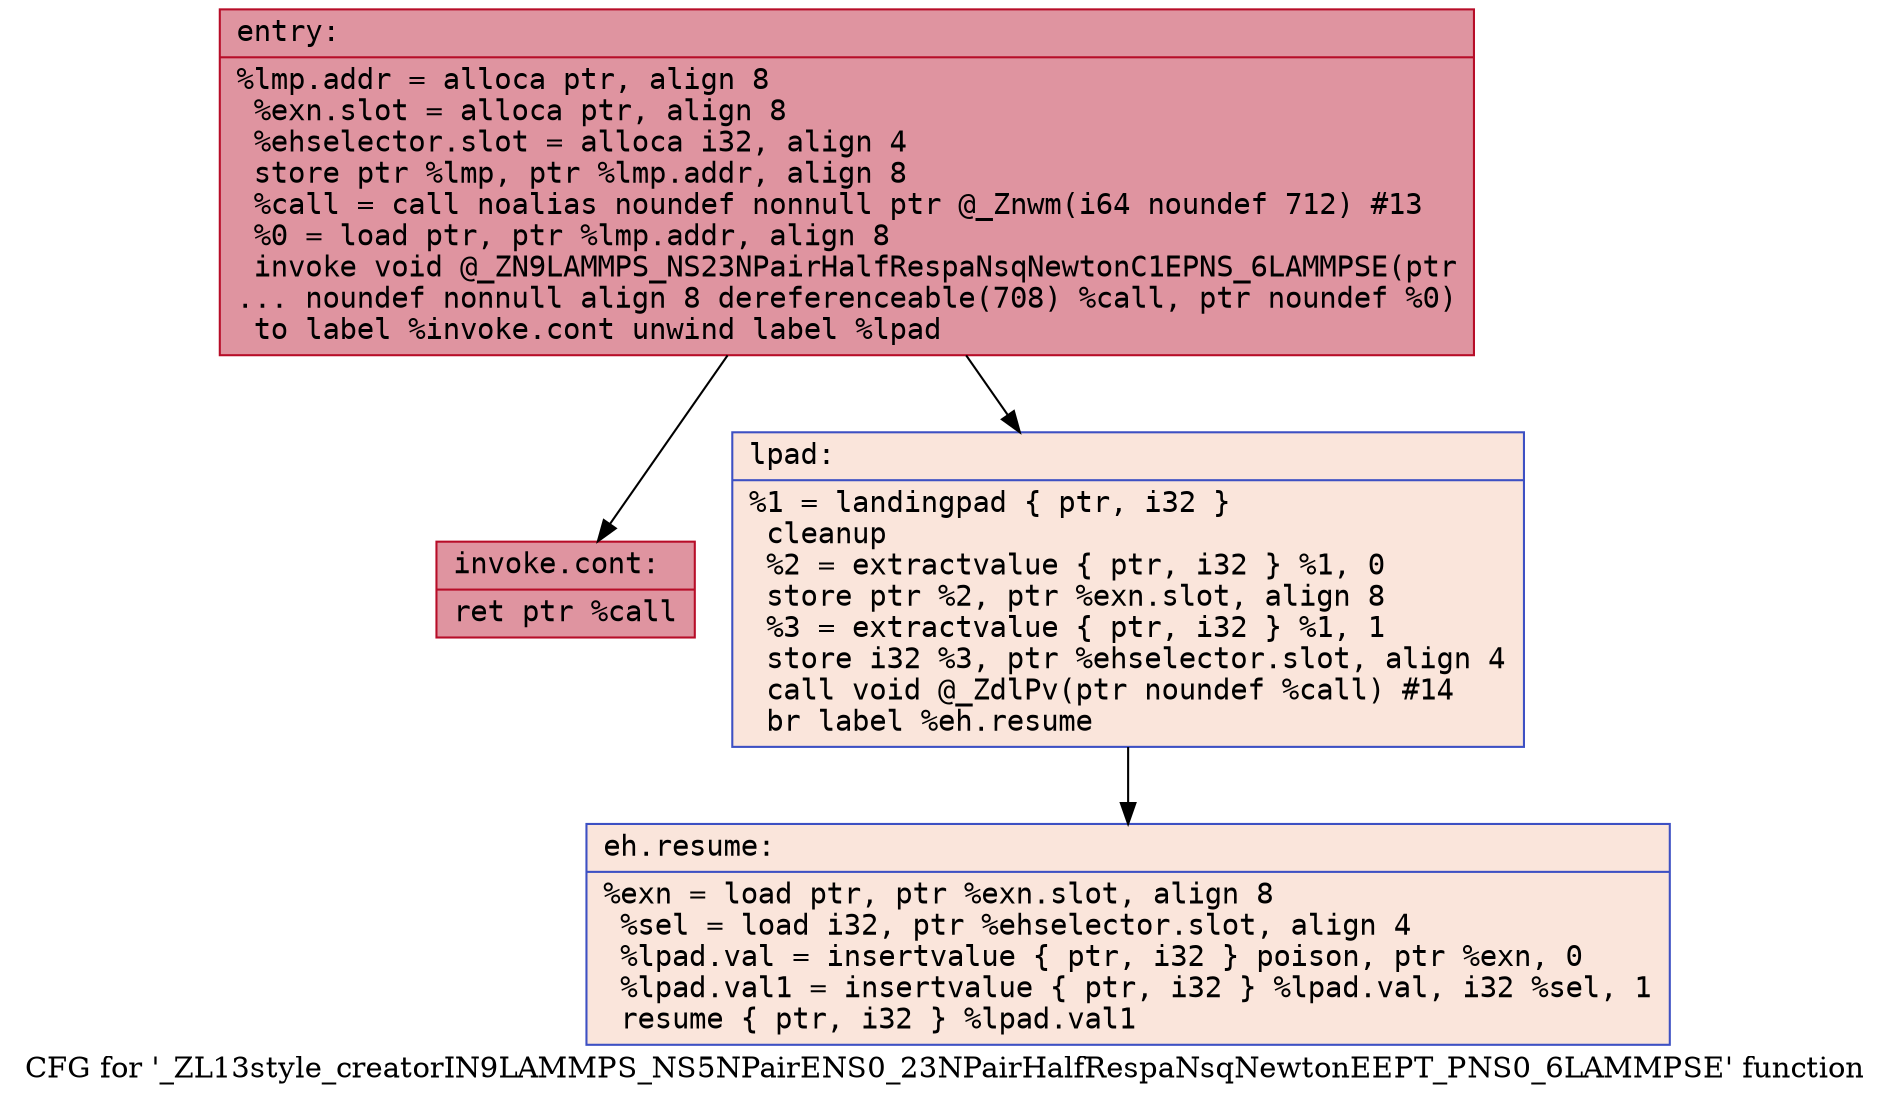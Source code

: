digraph "CFG for '_ZL13style_creatorIN9LAMMPS_NS5NPairENS0_23NPairHalfRespaNsqNewtonEEPT_PNS0_6LAMMPSE' function" {
	label="CFG for '_ZL13style_creatorIN9LAMMPS_NS5NPairENS0_23NPairHalfRespaNsqNewtonEEPT_PNS0_6LAMMPSE' function";

	Node0x5563bdf2b860 [shape=record,color="#b70d28ff", style=filled, fillcolor="#b70d2870" fontname="Courier",label="{entry:\l|  %lmp.addr = alloca ptr, align 8\l  %exn.slot = alloca ptr, align 8\l  %ehselector.slot = alloca i32, align 4\l  store ptr %lmp, ptr %lmp.addr, align 8\l  %call = call noalias noundef nonnull ptr @_Znwm(i64 noundef 712) #13\l  %0 = load ptr, ptr %lmp.addr, align 8\l  invoke void @_ZN9LAMMPS_NS23NPairHalfRespaNsqNewtonC1EPNS_6LAMMPSE(ptr\l... noundef nonnull align 8 dereferenceable(708) %call, ptr noundef %0)\l          to label %invoke.cont unwind label %lpad\l}"];
	Node0x5563bdf2b860 -> Node0x5563bdf2bc70[tooltip="entry -> invoke.cont\nProbability 100.00%" ];
	Node0x5563bdf2b860 -> Node0x5563bdf2bcf0[tooltip="entry -> lpad\nProbability 0.00%" ];
	Node0x5563bdf2bc70 [shape=record,color="#b70d28ff", style=filled, fillcolor="#b70d2870" fontname="Courier",label="{invoke.cont:\l|  ret ptr %call\l}"];
	Node0x5563bdf2bcf0 [shape=record,color="#3d50c3ff", style=filled, fillcolor="#f4c5ad70" fontname="Courier",label="{lpad:\l|  %1 = landingpad \{ ptr, i32 \}\l          cleanup\l  %2 = extractvalue \{ ptr, i32 \} %1, 0\l  store ptr %2, ptr %exn.slot, align 8\l  %3 = extractvalue \{ ptr, i32 \} %1, 1\l  store i32 %3, ptr %ehselector.slot, align 4\l  call void @_ZdlPv(ptr noundef %call) #14\l  br label %eh.resume\l}"];
	Node0x5563bdf2bcf0 -> Node0x5563bdf2c3c0[tooltip="lpad -> eh.resume\nProbability 100.00%" ];
	Node0x5563bdf2c3c0 [shape=record,color="#3d50c3ff", style=filled, fillcolor="#f4c5ad70" fontname="Courier",label="{eh.resume:\l|  %exn = load ptr, ptr %exn.slot, align 8\l  %sel = load i32, ptr %ehselector.slot, align 4\l  %lpad.val = insertvalue \{ ptr, i32 \} poison, ptr %exn, 0\l  %lpad.val1 = insertvalue \{ ptr, i32 \} %lpad.val, i32 %sel, 1\l  resume \{ ptr, i32 \} %lpad.val1\l}"];
}
